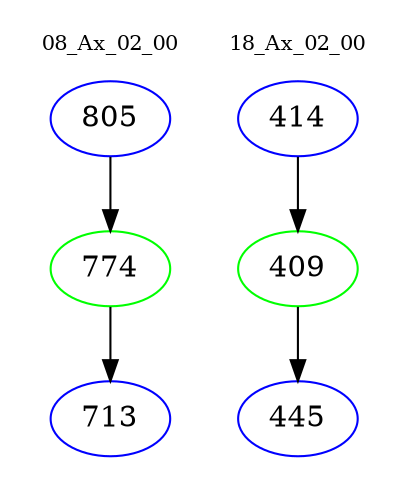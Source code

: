 digraph{
subgraph cluster_0 {
color = white
label = "08_Ax_02_00";
fontsize=10;
T0_805 [label="805", color="blue"]
T0_805 -> T0_774 [color="black"]
T0_774 [label="774", color="green"]
T0_774 -> T0_713 [color="black"]
T0_713 [label="713", color="blue"]
}
subgraph cluster_1 {
color = white
label = "18_Ax_02_00";
fontsize=10;
T1_414 [label="414", color="blue"]
T1_414 -> T1_409 [color="black"]
T1_409 [label="409", color="green"]
T1_409 -> T1_445 [color="black"]
T1_445 [label="445", color="blue"]
}
}
